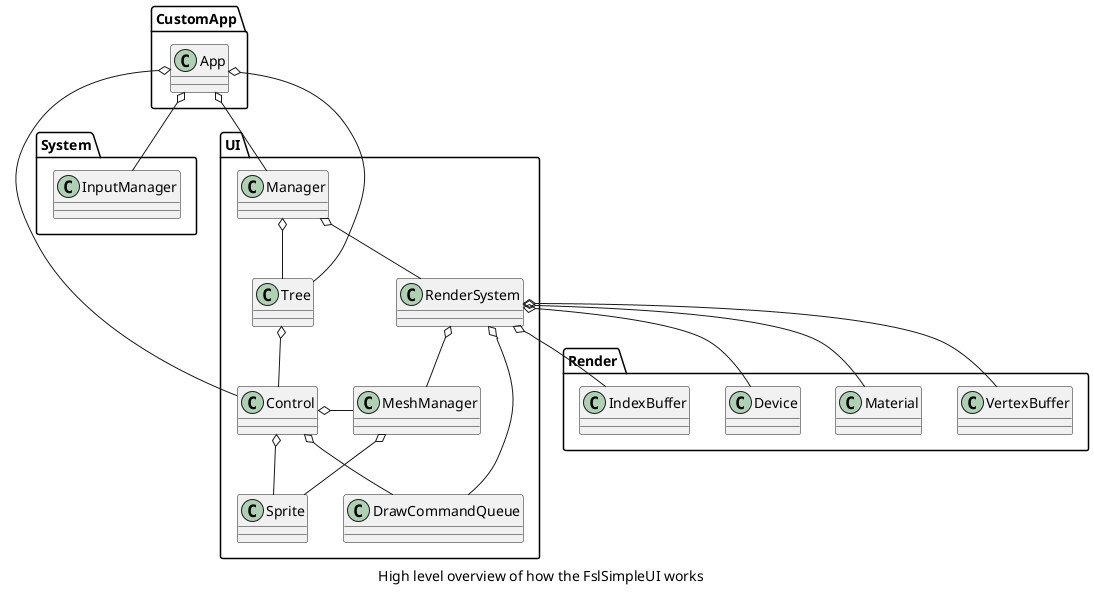 @startuml UIRender Overview
scale 1

caption High level overview of how the FslSimpleUI works

namespace Render {
    class Device
    class IndexBuffer
    class VertexBuffer
    class Material
}

namespace System {
    class InputManager
}

namespace UI {
    class Manager
    class Tree
    class Control
    class DrawCommandQueue
    class RenderSystem
    class MeshManager
    class Sprite

    Manager o-- Tree
    Manager o-- RenderSystem
    Tree o-- Control
    Control o- MeshManager
    Control o-- DrawCommandQueue
    RenderSystem o-- DrawCommandQueue
    RenderSystem o-- MeshManager
    RenderSystem o-- Render.Device
    RenderSystem o-- Render.VertexBuffer
    RenderSystem o-- Render.IndexBuffer
    RenderSystem o-- Render.Material
    Control o--Sprite
    MeshManager o-- Sprite
}

namespace CustomApp {
    class App

    App o-- UI.Manager
    App o-- UI.Tree
    App o-- UI.Control
    App o-- System.InputManager
}

@enduml
